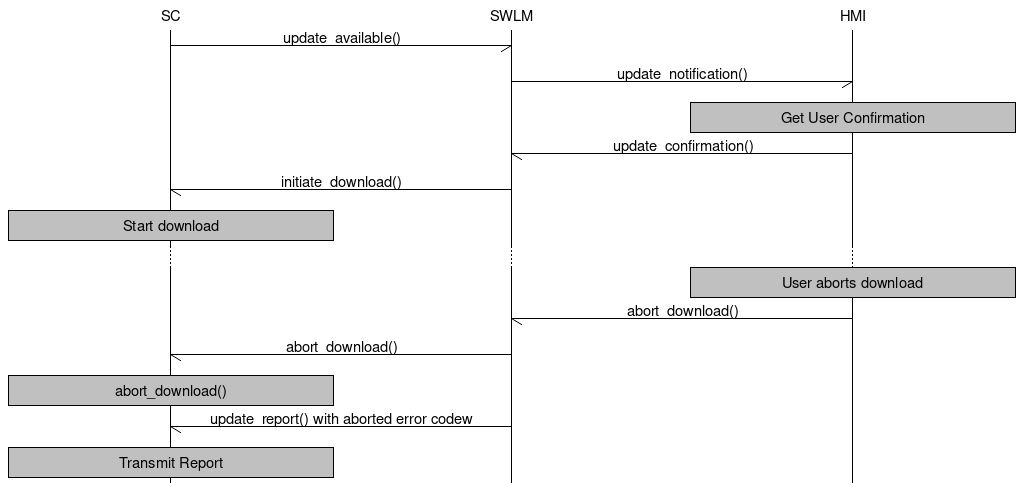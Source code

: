 #
#
# Sequence diagram description
#
# The sequence diagram description below is translated to
# a PNG image by mscgen (http://www.mcternan.me.uk/mscgen/)
# 
# Recompile updated diagrams to a png image with:
#  
#   mscgen -T png swm.msc
#

msc {
  width="1024";
  "SC",  "SWLM", "HMI";
  "SC" -> "SWLM" [  label = "update_available()" ];
  "SWLM" -> "HMI" [ label = "update_notification()" ];
  "HMI" box "HMI" [ textbgcolour="silver", label = "Get User Confirmation" ];
  "HMI" -> "SWLM" [ label = "update_confirmation()" ];
  "SWLM" -> "SC" [ label = "initiate_download()" ];
  "SC" box "SC" [ textbgcolour="silver", label = "Start download" ];
  ...;
  "HMI" box "HMI" [ textbgcolour="silver", label = "User aborts download" ];
  "HMI" -> "SWLM" [ label = "abort_download()" ];
  "SWLM" -> "SC"  [ label = "abort_download()" ];
  "SC" box "SC" [ textbgcolour="silver", label = "abort_download()" ];
  "SWLM" -> "SC"  [ label = "update_report() with aborted error codew" ];
  "SC" box "SC" [ textbgcolour="silver", label = "Transmit Report" ];
}
